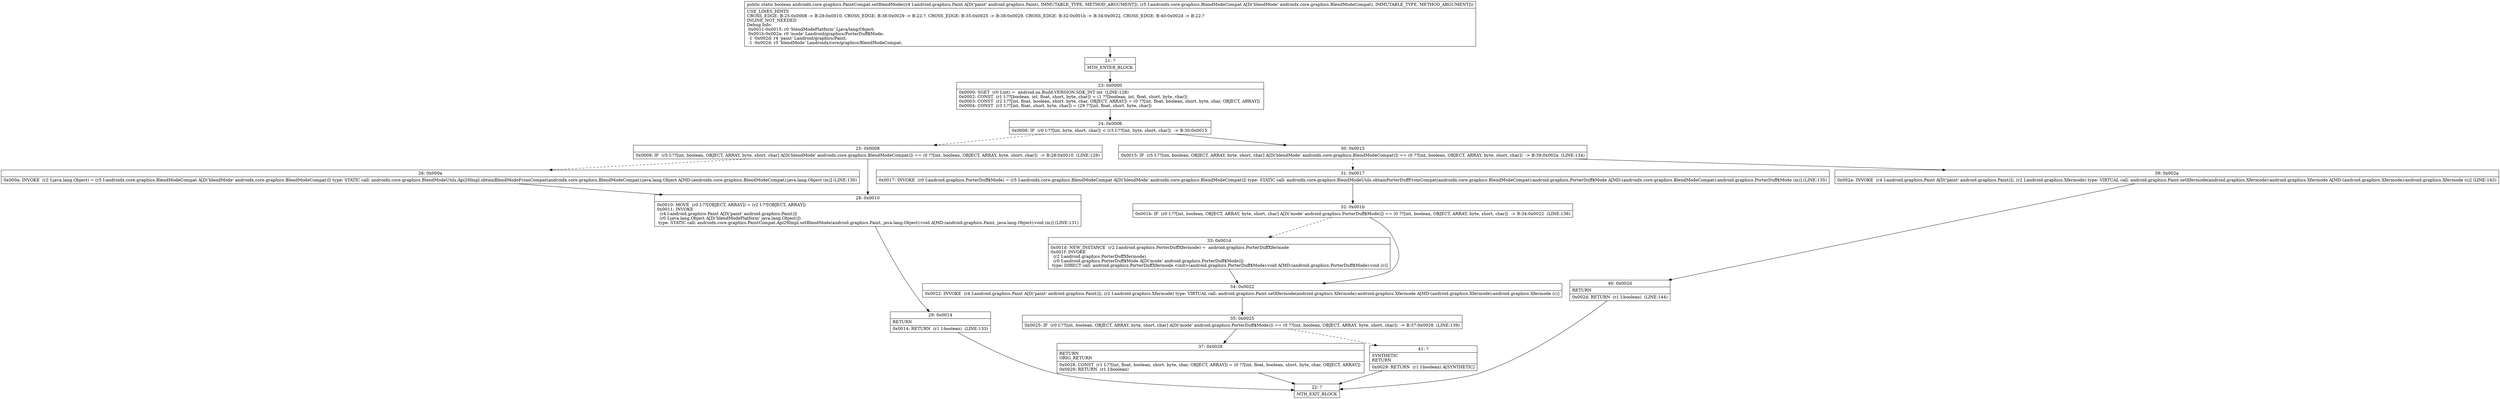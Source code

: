 digraph "CFG forandroidx.core.graphics.PaintCompat.setBlendMode(Landroid\/graphics\/Paint;Landroidx\/core\/graphics\/BlendModeCompat;)Z" {
Node_21 [shape=record,label="{21\:\ ?|MTH_ENTER_BLOCK\l}"];
Node_23 [shape=record,label="{23\:\ 0x0000|0x0000: SGET  (r0 I:int) =  android.os.Build.VERSION.SDK_INT int  (LINE:128)\l0x0002: CONST  (r1 I:??[boolean, int, float, short, byte, char]) = (1 ??[boolean, int, float, short, byte, char]) \l0x0003: CONST  (r2 I:??[int, float, boolean, short, byte, char, OBJECT, ARRAY]) = (0 ??[int, float, boolean, short, byte, char, OBJECT, ARRAY]) \l0x0004: CONST  (r3 I:??[int, float, short, byte, char]) = (29 ??[int, float, short, byte, char]) \l}"];
Node_24 [shape=record,label="{24\:\ 0x0006|0x0006: IF  (r0 I:??[int, byte, short, char]) \< (r3 I:??[int, byte, short, char])  \-\> B:30:0x0015 \l}"];
Node_25 [shape=record,label="{25\:\ 0x0008|0x0008: IF  (r5 I:??[int, boolean, OBJECT, ARRAY, byte, short, char] A[D('blendMode' androidx.core.graphics.BlendModeCompat)]) == (0 ??[int, boolean, OBJECT, ARRAY, byte, short, char])  \-\> B:28:0x0010  (LINE:129)\l}"];
Node_26 [shape=record,label="{26\:\ 0x000a|0x000a: INVOKE  (r2 I:java.lang.Object) = (r5 I:androidx.core.graphics.BlendModeCompat A[D('blendMode' androidx.core.graphics.BlendModeCompat)]) type: STATIC call: androidx.core.graphics.BlendModeUtils.Api29Impl.obtainBlendModeFromCompat(androidx.core.graphics.BlendModeCompat):java.lang.Object A[MD:(androidx.core.graphics.BlendModeCompat):java.lang.Object (m)] (LINE:130)\l}"];
Node_28 [shape=record,label="{28\:\ 0x0010|0x0010: MOVE  (r0 I:??[OBJECT, ARRAY]) = (r2 I:??[OBJECT, ARRAY]) \l0x0011: INVOKE  \l  (r4 I:android.graphics.Paint A[D('paint' android.graphics.Paint)])\l  (r0 I:java.lang.Object A[D('blendModePlatform' java.lang.Object)])\l type: STATIC call: androidx.core.graphics.PaintCompat.Api29Impl.setBlendMode(android.graphics.Paint, java.lang.Object):void A[MD:(android.graphics.Paint, java.lang.Object):void (m)] (LINE:131)\l}"];
Node_29 [shape=record,label="{29\:\ 0x0014|RETURN\l|0x0014: RETURN  (r1 I:boolean)  (LINE:133)\l}"];
Node_22 [shape=record,label="{22\:\ ?|MTH_EXIT_BLOCK\l}"];
Node_30 [shape=record,label="{30\:\ 0x0015|0x0015: IF  (r5 I:??[int, boolean, OBJECT, ARRAY, byte, short, char] A[D('blendMode' androidx.core.graphics.BlendModeCompat)]) == (0 ??[int, boolean, OBJECT, ARRAY, byte, short, char])  \-\> B:39:0x002a  (LINE:134)\l}"];
Node_31 [shape=record,label="{31\:\ 0x0017|0x0017: INVOKE  (r0 I:android.graphics.PorterDuff$Mode) = (r5 I:androidx.core.graphics.BlendModeCompat A[D('blendMode' androidx.core.graphics.BlendModeCompat)]) type: STATIC call: androidx.core.graphics.BlendModeUtils.obtainPorterDuffFromCompat(androidx.core.graphics.BlendModeCompat):android.graphics.PorterDuff$Mode A[MD:(androidx.core.graphics.BlendModeCompat):android.graphics.PorterDuff$Mode (m)] (LINE:135)\l}"];
Node_32 [shape=record,label="{32\:\ 0x001b|0x001b: IF  (r0 I:??[int, boolean, OBJECT, ARRAY, byte, short, char] A[D('mode' android.graphics.PorterDuff$Mode)]) == (0 ??[int, boolean, OBJECT, ARRAY, byte, short, char])  \-\> B:34:0x0022  (LINE:136)\l}"];
Node_33 [shape=record,label="{33\:\ 0x001d|0x001d: NEW_INSTANCE  (r2 I:android.graphics.PorterDuffXfermode) =  android.graphics.PorterDuffXfermode \l0x001f: INVOKE  \l  (r2 I:android.graphics.PorterDuffXfermode)\l  (r0 I:android.graphics.PorterDuff$Mode A[D('mode' android.graphics.PorterDuff$Mode)])\l type: DIRECT call: android.graphics.PorterDuffXfermode.\<init\>(android.graphics.PorterDuff$Mode):void A[MD:(android.graphics.PorterDuff$Mode):void (c)]\l}"];
Node_34 [shape=record,label="{34\:\ 0x0022|0x0022: INVOKE  (r4 I:android.graphics.Paint A[D('paint' android.graphics.Paint)]), (r2 I:android.graphics.Xfermode) type: VIRTUAL call: android.graphics.Paint.setXfermode(android.graphics.Xfermode):android.graphics.Xfermode A[MD:(android.graphics.Xfermode):android.graphics.Xfermode (c)]\l}"];
Node_35 [shape=record,label="{35\:\ 0x0025|0x0025: IF  (r0 I:??[int, boolean, OBJECT, ARRAY, byte, short, char] A[D('mode' android.graphics.PorterDuff$Mode)]) == (0 ??[int, boolean, OBJECT, ARRAY, byte, short, char])  \-\> B:37:0x0028  (LINE:139)\l}"];
Node_37 [shape=record,label="{37\:\ 0x0028|RETURN\lORIG_RETURN\l|0x0028: CONST  (r1 I:??[int, float, boolean, short, byte, char, OBJECT, ARRAY]) = (0 ??[int, float, boolean, short, byte, char, OBJECT, ARRAY]) \l0x0029: RETURN  (r1 I:boolean) \l}"];
Node_41 [shape=record,label="{41\:\ ?|SYNTHETIC\lRETURN\l|0x0029: RETURN  (r1 I:boolean) A[SYNTHETIC]\l}"];
Node_39 [shape=record,label="{39\:\ 0x002a|0x002a: INVOKE  (r4 I:android.graphics.Paint A[D('paint' android.graphics.Paint)]), (r2 I:android.graphics.Xfermode) type: VIRTUAL call: android.graphics.Paint.setXfermode(android.graphics.Xfermode):android.graphics.Xfermode A[MD:(android.graphics.Xfermode):android.graphics.Xfermode (c)] (LINE:143)\l}"];
Node_40 [shape=record,label="{40\:\ 0x002d|RETURN\l|0x002d: RETURN  (r1 I:boolean)  (LINE:144)\l}"];
MethodNode[shape=record,label="{public static boolean androidx.core.graphics.PaintCompat.setBlendMode((r4 I:android.graphics.Paint A[D('paint' android.graphics.Paint), IMMUTABLE_TYPE, METHOD_ARGUMENT]), (r5 I:androidx.core.graphics.BlendModeCompat A[D('blendMode' androidx.core.graphics.BlendModeCompat), IMMUTABLE_TYPE, METHOD_ARGUMENT]))  | USE_LINES_HINTS\lCROSS_EDGE: B:25:0x0008 \-\> B:28:0x0010, CROSS_EDGE: B:38:0x0029 \-\> B:22:?, CROSS_EDGE: B:35:0x0025 \-\> B:38:0x0029, CROSS_EDGE: B:32:0x001b \-\> B:34:0x0022, CROSS_EDGE: B:40:0x002d \-\> B:22:?\lINLINE_NOT_NEEDED\lDebug Info:\l  0x0011\-0x0015: r0 'blendModePlatform' Ljava\/lang\/Object;\l  0x001b\-0x002a: r0 'mode' Landroid\/graphics\/PorterDuff$Mode;\l  \-1 \-0x002d: r4 'paint' Landroid\/graphics\/Paint;\l  \-1 \-0x002d: r5 'blendMode' Landroidx\/core\/graphics\/BlendModeCompat;\l}"];
MethodNode -> Node_21;Node_21 -> Node_23;
Node_23 -> Node_24;
Node_24 -> Node_25[style=dashed];
Node_24 -> Node_30;
Node_25 -> Node_26[style=dashed];
Node_25 -> Node_28;
Node_26 -> Node_28;
Node_28 -> Node_29;
Node_29 -> Node_22;
Node_30 -> Node_31[style=dashed];
Node_30 -> Node_39;
Node_31 -> Node_32;
Node_32 -> Node_33[style=dashed];
Node_32 -> Node_34;
Node_33 -> Node_34;
Node_34 -> Node_35;
Node_35 -> Node_37;
Node_35 -> Node_41[style=dashed];
Node_37 -> Node_22;
Node_41 -> Node_22;
Node_39 -> Node_40;
Node_40 -> Node_22;
}

